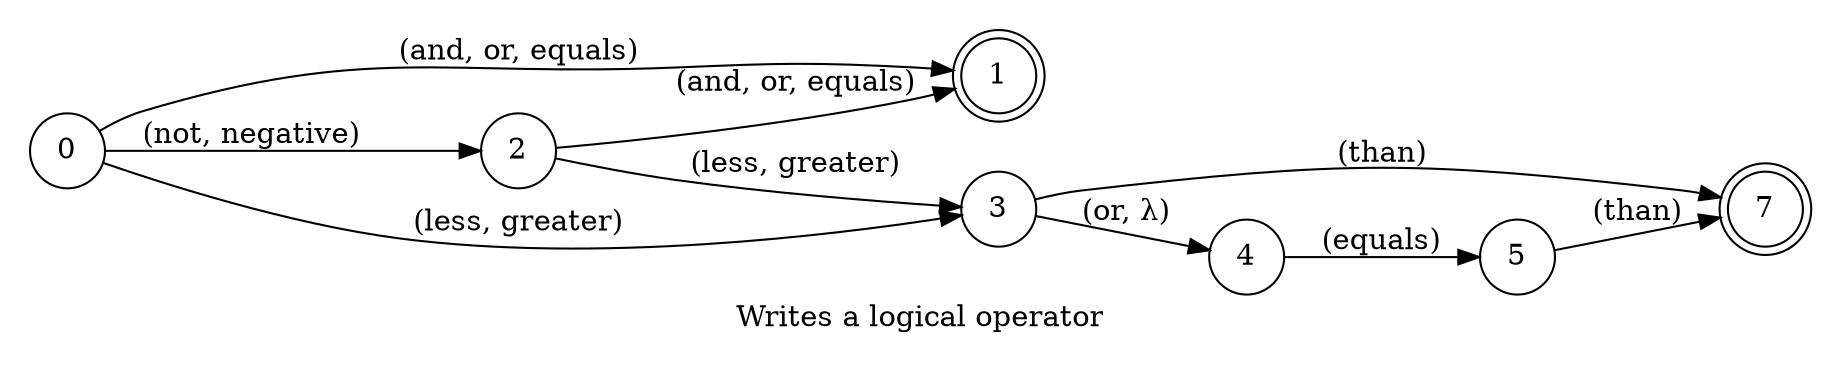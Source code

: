 digraph LogicalOperator {
    id="logical_operator";
    label="Writes a logical operator";
    lang="en-US";
    langName="English";
    pad="0.2";
    rankdir=LR;
    alias="true";
    node[shape=doublecircle]; 1 7;
    node[shape=circle];

    {0 2} -> 1 [label="(and, or, equals)", store=logicalOperator];
    0 -> 2 [label="(not, negative)", store=isNegative, normalizer=boolean];
    {0 2} -> 3 [label="(less, greater)", store=inequalityOperator];
    3 -> 4 [label="(or, λ)"];
    4 -> 5 [label="(equals)", store=orEqual, normalizer=boolean];
    {3 5} -> 7 [label="(than)"];

    title="Writes a logical operator";
    desc="Writes a logical operator (===, !==, &&, ||, >, <, >=, <=) meant to be used inside expressions";
}